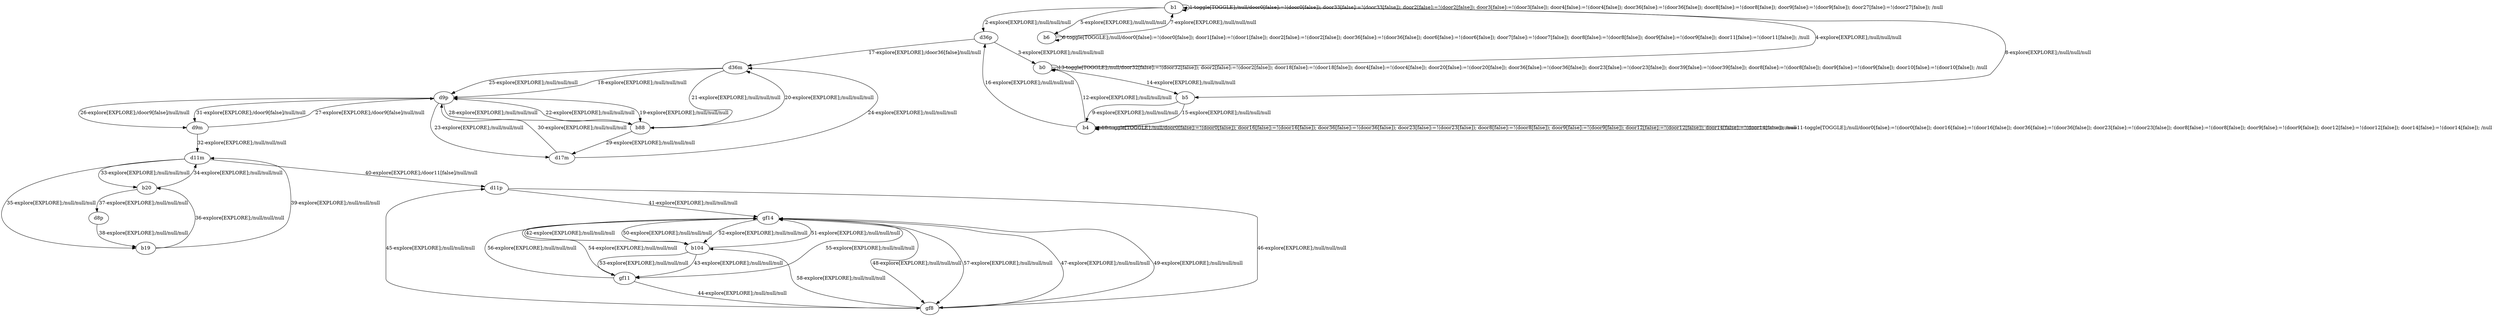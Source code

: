 # Total number of goals covered by this test: 1
# gf8 --> b104

digraph g {
"b1" -> "b1" [label = "1-toggle[TOGGLE];/null/door0[false]:=!(door0[false]); door33[false]:=!(door33[false]); door2[false]:=!(door2[false]); door3[false]:=!(door3[false]); door4[false]:=!(door4[false]); door36[false]:=!(door36[false]); door8[false]:=!(door8[false]); door9[false]:=!(door9[false]); door27[false]:=!(door27[false]); /null"];
"b1" -> "d36p" [label = "2-explore[EXPLORE];/null/null/null"];
"d36p" -> "b0" [label = "3-explore[EXPLORE];/null/null/null"];
"b0" -> "b1" [label = "4-explore[EXPLORE];/null/null/null"];
"b1" -> "b6" [label = "5-explore[EXPLORE];/null/null/null"];
"b6" -> "b6" [label = "6-toggle[TOGGLE];/null/door0[false]:=!(door0[false]); door1[false]:=!(door1[false]); door2[false]:=!(door2[false]); door36[false]:=!(door36[false]); door6[false]:=!(door6[false]); door7[false]:=!(door7[false]); door8[false]:=!(door8[false]); door9[false]:=!(door9[false]); door11[false]:=!(door11[false]); /null"];
"b6" -> "b1" [label = "7-explore[EXPLORE];/null/null/null"];
"b1" -> "b5" [label = "8-explore[EXPLORE];/null/null/null"];
"b5" -> "b4" [label = "9-explore[EXPLORE];/null/null/null"];
"b4" -> "b4" [label = "10-toggle[TOGGLE];/null/door0[false]:=!(door0[false]); door16[false]:=!(door16[false]); door36[false]:=!(door36[false]); door23[false]:=!(door23[false]); door8[false]:=!(door8[false]); door9[false]:=!(door9[false]); door12[false]:=!(door12[false]); door14[false]:=!(door14[false]); /null"];
"b4" -> "b4" [label = "11-toggle[TOGGLE];/null/door0[false]:=!(door0[false]); door16[false]:=!(door16[false]); door36[false]:=!(door36[false]); door23[false]:=!(door23[false]); door8[false]:=!(door8[false]); door9[false]:=!(door9[false]); door12[false]:=!(door12[false]); door14[false]:=!(door14[false]); /null"];
"b4" -> "b0" [label = "12-explore[EXPLORE];/null/null/null"];
"b0" -> "b0" [label = "13-toggle[TOGGLE];/null/door32[false]:=!(door32[false]); door2[false]:=!(door2[false]); door18[false]:=!(door18[false]); door4[false]:=!(door4[false]); door20[false]:=!(door20[false]); door36[false]:=!(door36[false]); door23[false]:=!(door23[false]); door39[false]:=!(door39[false]); door8[false]:=!(door8[false]); door9[false]:=!(door9[false]); door10[false]:=!(door10[false]); /null"];
"b0" -> "b5" [label = "14-explore[EXPLORE];/null/null/null"];
"b5" -> "b4" [label = "15-explore[EXPLORE];/null/null/null"];
"b4" -> "d36p" [label = "16-explore[EXPLORE];/null/null/null"];
"d36p" -> "d36m" [label = "17-explore[EXPLORE];/door36[false]/null/null"];
"d36m" -> "d9p" [label = "18-explore[EXPLORE];/null/null/null"];
"d9p" -> "b88" [label = "19-explore[EXPLORE];/null/null/null"];
"b88" -> "d36m" [label = "20-explore[EXPLORE];/null/null/null"];
"d36m" -> "b88" [label = "21-explore[EXPLORE];/null/null/null"];
"b88" -> "d9p" [label = "22-explore[EXPLORE];/null/null/null"];
"d9p" -> "d17m" [label = "23-explore[EXPLORE];/null/null/null"];
"d17m" -> "d36m" [label = "24-explore[EXPLORE];/null/null/null"];
"d36m" -> "d9p" [label = "25-explore[EXPLORE];/null/null/null"];
"d9p" -> "d9m" [label = "26-explore[EXPLORE];/door9[false]/null/null"];
"d9m" -> "d9p" [label = "27-explore[EXPLORE];/door9[false]/null/null"];
"d9p" -> "b88" [label = "28-explore[EXPLORE];/null/null/null"];
"b88" -> "d17m" [label = "29-explore[EXPLORE];/null/null/null"];
"d17m" -> "d9p" [label = "30-explore[EXPLORE];/null/null/null"];
"d9p" -> "d9m" [label = "31-explore[EXPLORE];/door9[false]/null/null"];
"d9m" -> "d11m" [label = "32-explore[EXPLORE];/null/null/null"];
"d11m" -> "b20" [label = "33-explore[EXPLORE];/null/null/null"];
"b20" -> "d11m" [label = "34-explore[EXPLORE];/null/null/null"];
"d11m" -> "b19" [label = "35-explore[EXPLORE];/null/null/null"];
"b19" -> "b20" [label = "36-explore[EXPLORE];/null/null/null"];
"b20" -> "d8p" [label = "37-explore[EXPLORE];/null/null/null"];
"d8p" -> "b19" [label = "38-explore[EXPLORE];/null/null/null"];
"b19" -> "d11m" [label = "39-explore[EXPLORE];/null/null/null"];
"d11m" -> "d11p" [label = "40-explore[EXPLORE];/door11[false]/null/null"];
"d11p" -> "gf14" [label = "41-explore[EXPLORE];/null/null/null"];
"gf14" -> "b104" [label = "42-explore[EXPLORE];/null/null/null"];
"b104" -> "gf11" [label = "43-explore[EXPLORE];/null/null/null"];
"gf11" -> "gf8" [label = "44-explore[EXPLORE];/null/null/null"];
"gf8" -> "d11p" [label = "45-explore[EXPLORE];/null/null/null"];
"d11p" -> "gf8" [label = "46-explore[EXPLORE];/null/null/null"];
"gf8" -> "gf14" [label = "47-explore[EXPLORE];/null/null/null"];
"gf14" -> "gf8" [label = "48-explore[EXPLORE];/null/null/null"];
"gf8" -> "gf14" [label = "49-explore[EXPLORE];/null/null/null"];
"gf14" -> "b104" [label = "50-explore[EXPLORE];/null/null/null"];
"b104" -> "gf14" [label = "51-explore[EXPLORE];/null/null/null"];
"gf14" -> "b104" [label = "52-explore[EXPLORE];/null/null/null"];
"b104" -> "gf11" [label = "53-explore[EXPLORE];/null/null/null"];
"gf11" -> "gf14" [label = "54-explore[EXPLORE];/null/null/null"];
"gf14" -> "gf11" [label = "55-explore[EXPLORE];/null/null/null"];
"gf11" -> "gf14" [label = "56-explore[EXPLORE];/null/null/null"];
"gf14" -> "gf8" [label = "57-explore[EXPLORE];/null/null/null"];
"gf8" -> "b104" [label = "58-explore[EXPLORE];/null/null/null"];
}